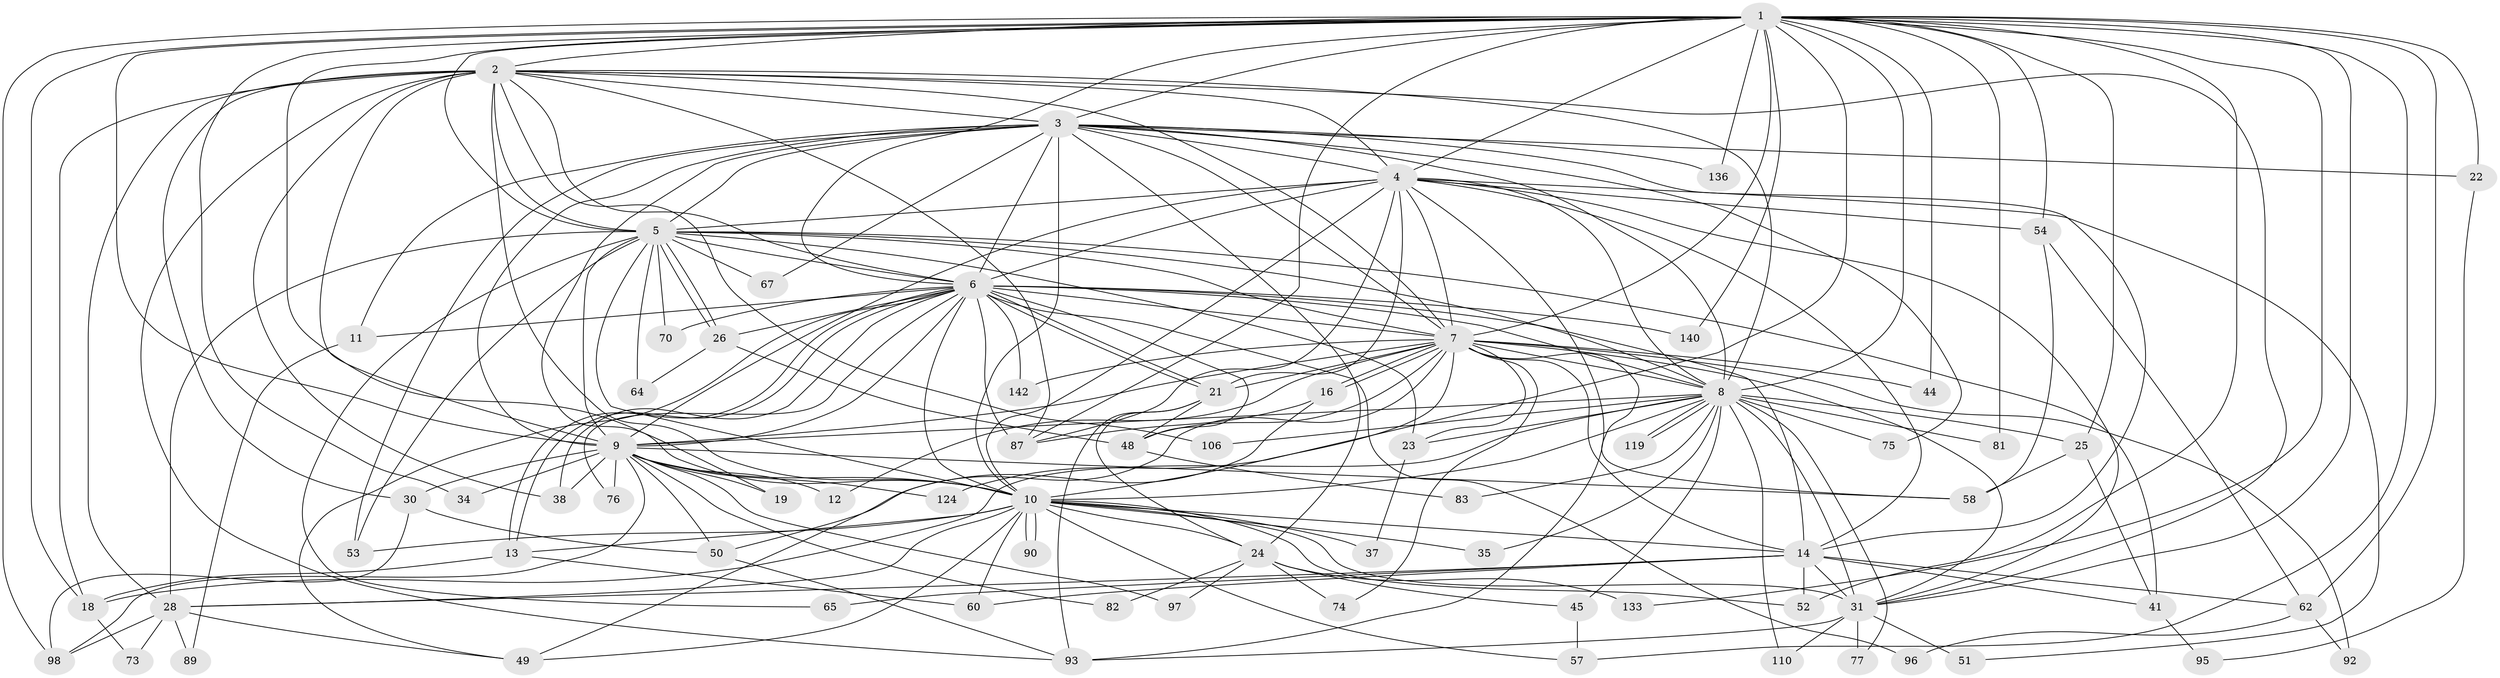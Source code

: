 // original degree distribution, {27: 0.00684931506849315, 18: 0.0136986301369863, 23: 0.00684931506849315, 19: 0.00684931506849315, 28: 0.0136986301369863, 25: 0.00684931506849315, 22: 0.00684931506849315, 33: 0.00684931506849315, 3: 0.17123287671232876, 2: 0.5342465753424658, 5: 0.04794520547945205, 11: 0.00684931506849315, 4: 0.13013698630136986, 8: 0.00684931506849315, 6: 0.02054794520547945, 7: 0.0136986301369863}
// Generated by graph-tools (version 1.1) at 2025/17/03/04/25 18:17:19]
// undirected, 73 vertices, 211 edges
graph export_dot {
graph [start="1"]
  node [color=gray90,style=filled];
  1 [super="+63"];
  2;
  3 [super="+15"];
  4 [super="+114"];
  5 [super="+39"];
  6;
  7;
  8;
  9 [super="+46"];
  10 [super="+17+117+130+121+126+112+27+36+20+99+33+66+84+138+86"];
  11;
  12;
  13;
  14 [super="+47+129+55+100"];
  16;
  18 [super="+72+56"];
  19;
  21 [super="+42"];
  22;
  23 [super="+94"];
  24;
  25 [super="+128"];
  26 [super="+78"];
  28 [super="+71+59"];
  30 [super="+104"];
  31 [super="+115+43+80"];
  34;
  35;
  37;
  38 [super="+105"];
  41 [super="+125"];
  44;
  45;
  48 [super="+108+144"];
  49 [super="+113+79"];
  50 [super="+103"];
  51 [super="+91"];
  52;
  53 [super="+132"];
  54 [super="+107"];
  57;
  58 [super="+101+61"];
  60;
  62 [super="+85"];
  64;
  65;
  67;
  70;
  73;
  74;
  75;
  76;
  77;
  81;
  82;
  83;
  87 [super="+109"];
  89;
  90;
  92 [super="+120"];
  93 [super="+146"];
  95;
  96;
  97;
  98 [super="+134"];
  106;
  110;
  119;
  124;
  133;
  136;
  140;
  142;
  1 -- 2;
  1 -- 3;
  1 -- 4;
  1 -- 5 [weight=2];
  1 -- 6;
  1 -- 7;
  1 -- 8;
  1 -- 9;
  1 -- 10 [weight=2];
  1 -- 18;
  1 -- 22;
  1 -- 25 [weight=2];
  1 -- 34;
  1 -- 44;
  1 -- 54;
  1 -- 62;
  1 -- 124;
  1 -- 133;
  1 -- 136;
  1 -- 140;
  1 -- 98;
  1 -- 31;
  1 -- 87;
  1 -- 81;
  1 -- 52;
  1 -- 57;
  2 -- 3;
  2 -- 4;
  2 -- 5;
  2 -- 6;
  2 -- 7;
  2 -- 8;
  2 -- 9 [weight=2];
  2 -- 10;
  2 -- 30;
  2 -- 31;
  2 -- 38;
  2 -- 87;
  2 -- 93;
  2 -- 106;
  2 -- 28;
  2 -- 18;
  3 -- 4;
  3 -- 5;
  3 -- 6;
  3 -- 7;
  3 -- 8;
  3 -- 9;
  3 -- 10 [weight=6];
  3 -- 11;
  3 -- 22;
  3 -- 24;
  3 -- 67;
  3 -- 75;
  3 -- 136;
  3 -- 53 [weight=2];
  3 -- 19;
  3 -- 14;
  4 -- 5 [weight=3];
  4 -- 6;
  4 -- 7;
  4 -- 8;
  4 -- 9;
  4 -- 10;
  4 -- 14;
  4 -- 31;
  4 -- 51;
  4 -- 54;
  4 -- 93;
  4 -- 21;
  4 -- 87;
  5 -- 6;
  5 -- 7 [weight=2];
  5 -- 8;
  5 -- 9;
  5 -- 10 [weight=2];
  5 -- 26;
  5 -- 26;
  5 -- 28;
  5 -- 41;
  5 -- 65;
  5 -- 70;
  5 -- 23;
  5 -- 64;
  5 -- 67;
  5 -- 53;
  6 -- 7;
  6 -- 8;
  6 -- 9;
  6 -- 10 [weight=4];
  6 -- 11;
  6 -- 13;
  6 -- 13;
  6 -- 14;
  6 -- 21;
  6 -- 21;
  6 -- 49;
  6 -- 70;
  6 -- 76;
  6 -- 96;
  6 -- 140;
  6 -- 142;
  6 -- 26;
  6 -- 48;
  6 -- 87;
  6 -- 38;
  7 -- 8;
  7 -- 9;
  7 -- 10 [weight=2];
  7 -- 12;
  7 -- 16;
  7 -- 16;
  7 -- 23;
  7 -- 44;
  7 -- 48 [weight=2];
  7 -- 50;
  7 -- 58 [weight=2];
  7 -- 74;
  7 -- 92 [weight=2];
  7 -- 142;
  7 -- 14;
  7 -- 21;
  7 -- 31;
  8 -- 9;
  8 -- 10 [weight=3];
  8 -- 18;
  8 -- 23;
  8 -- 25;
  8 -- 35;
  8 -- 45;
  8 -- 75;
  8 -- 77;
  8 -- 81;
  8 -- 83;
  8 -- 106;
  8 -- 110;
  8 -- 119;
  8 -- 119;
  8 -- 31;
  9 -- 10;
  9 -- 12;
  9 -- 19;
  9 -- 30;
  9 -- 34;
  9 -- 38;
  9 -- 50;
  9 -- 58;
  9 -- 76;
  9 -- 82;
  9 -- 97;
  9 -- 98;
  9 -- 124;
  10 -- 24;
  10 -- 52;
  10 -- 53 [weight=2];
  10 -- 57;
  10 -- 90;
  10 -- 90;
  10 -- 60;
  10 -- 37;
  10 -- 28 [weight=2];
  10 -- 14 [weight=2];
  10 -- 31 [weight=3];
  10 -- 35;
  10 -- 13;
  10 -- 49;
  11 -- 89;
  13 -- 60;
  13 -- 18;
  14 -- 41;
  14 -- 52;
  14 -- 28;
  14 -- 65;
  14 -- 60;
  14 -- 31;
  14 -- 62;
  16 -- 49;
  16 -- 87;
  18 -- 73;
  21 -- 93;
  21 -- 48;
  21 -- 24;
  22 -- 95;
  23 -- 37;
  24 -- 45;
  24 -- 74;
  24 -- 82;
  24 -- 97;
  24 -- 133;
  25 -- 41;
  25 -- 58;
  26 -- 48;
  26 -- 64;
  28 -- 73;
  28 -- 89;
  28 -- 98;
  28 -- 49;
  30 -- 50;
  30 -- 98;
  31 -- 77;
  31 -- 51 [weight=2];
  31 -- 110;
  31 -- 93;
  41 -- 95;
  45 -- 57;
  48 -- 83;
  50 -- 93;
  54 -- 62;
  54 -- 58;
  62 -- 92;
  62 -- 96;
}
